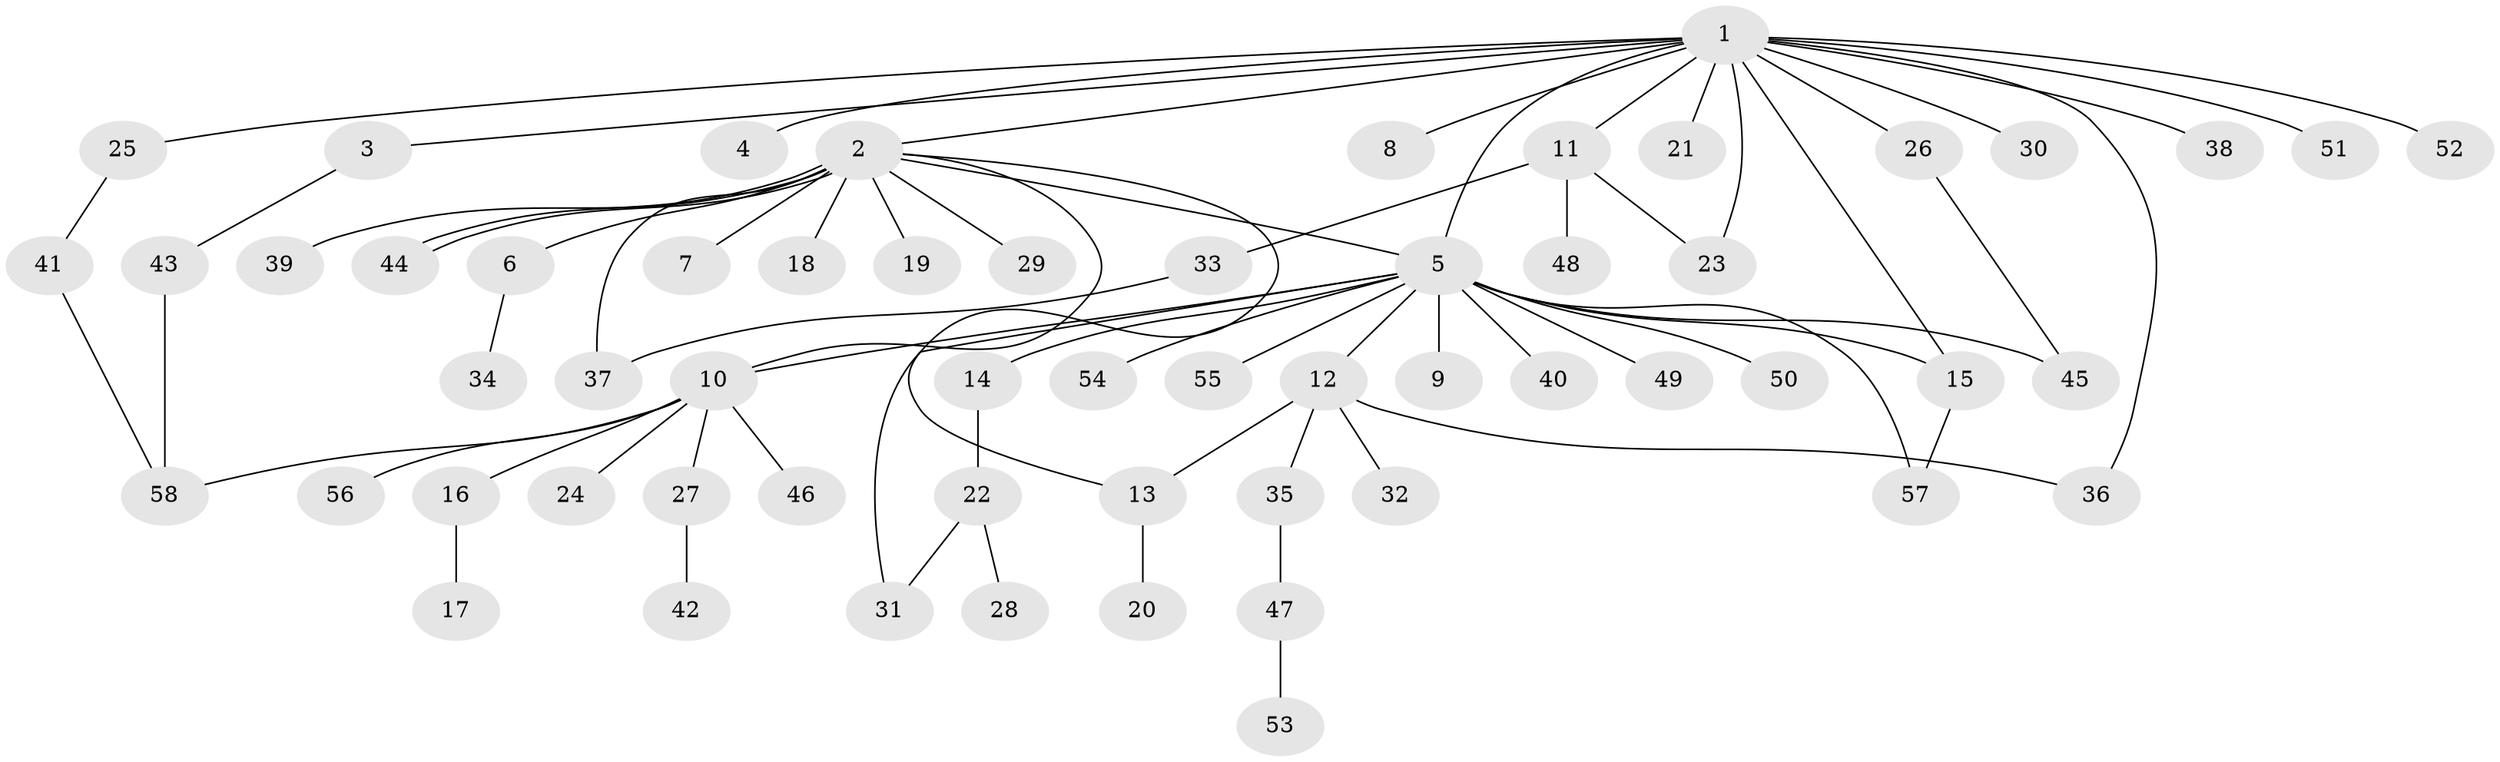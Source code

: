 // coarse degree distribution, {1: 0.5263157894736842, 8: 0.05263157894736842, 2: 0.21052631578947367, 10: 0.05263157894736842, 3: 0.05263157894736842, 9: 0.05263157894736842, 4: 0.05263157894736842}
// Generated by graph-tools (version 1.1) at 2025/36/03/04/25 23:36:52]
// undirected, 58 vertices, 70 edges
graph export_dot {
  node [color=gray90,style=filled];
  1;
  2;
  3;
  4;
  5;
  6;
  7;
  8;
  9;
  10;
  11;
  12;
  13;
  14;
  15;
  16;
  17;
  18;
  19;
  20;
  21;
  22;
  23;
  24;
  25;
  26;
  27;
  28;
  29;
  30;
  31;
  32;
  33;
  34;
  35;
  36;
  37;
  38;
  39;
  40;
  41;
  42;
  43;
  44;
  45;
  46;
  47;
  48;
  49;
  50;
  51;
  52;
  53;
  54;
  55;
  56;
  57;
  58;
  1 -- 2;
  1 -- 3;
  1 -- 4;
  1 -- 5;
  1 -- 8;
  1 -- 11;
  1 -- 15;
  1 -- 21;
  1 -- 23;
  1 -- 25;
  1 -- 26;
  1 -- 30;
  1 -- 36;
  1 -- 38;
  1 -- 51;
  1 -- 52;
  2 -- 5;
  2 -- 6;
  2 -- 7;
  2 -- 10;
  2 -- 13;
  2 -- 18;
  2 -- 19;
  2 -- 29;
  2 -- 37;
  2 -- 39;
  2 -- 44;
  2 -- 44;
  3 -- 43;
  5 -- 9;
  5 -- 10;
  5 -- 12;
  5 -- 14;
  5 -- 15;
  5 -- 31;
  5 -- 40;
  5 -- 45;
  5 -- 49;
  5 -- 50;
  5 -- 54;
  5 -- 55;
  5 -- 57;
  6 -- 34;
  10 -- 16;
  10 -- 24;
  10 -- 27;
  10 -- 46;
  10 -- 56;
  10 -- 58;
  11 -- 23;
  11 -- 33;
  11 -- 48;
  12 -- 13;
  12 -- 32;
  12 -- 35;
  12 -- 36;
  13 -- 20;
  14 -- 22;
  15 -- 57;
  16 -- 17;
  22 -- 28;
  22 -- 31;
  25 -- 41;
  26 -- 45;
  27 -- 42;
  33 -- 37;
  35 -- 47;
  41 -- 58;
  43 -- 58;
  47 -- 53;
}
